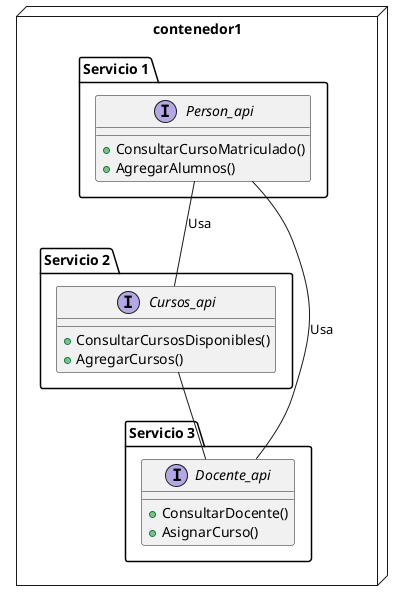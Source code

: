 @startuml
node contenedor1{
package "Servicio 1" {
    interface Person_api {
        + ConsultarCursoMatriculado()
        + AgregarAlumnos()
    }
}

package "Servicio 2" {
    interface Cursos_api {
        + ConsultarCursosDisponibles()
        + AgregarCursos()
    }
}

package "Servicio 3" {
    interface Docente_api {
        + ConsultarDocente()
        + AsignarCurso()
    }
}

Person_api -- Cursos_api: Usa
Person_api -- Docente_api: Usa
Cursos_api -- Docente_api
}
@enduml